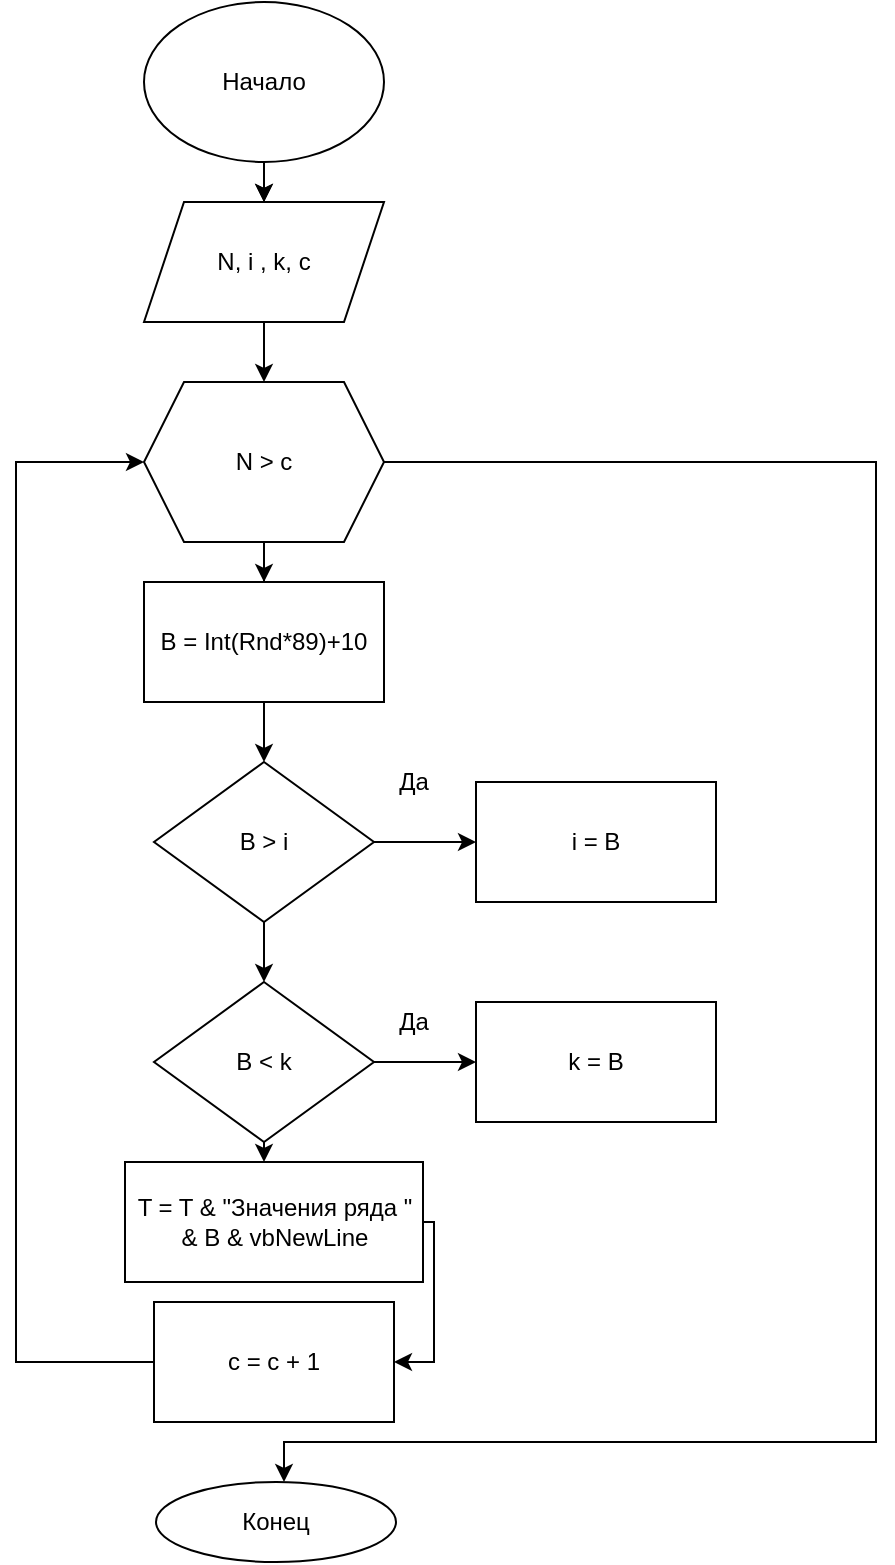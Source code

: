<mxfile version="15.2.7" type="device"><diagram id="V4s0wtmOtkqlt9YSR5yC" name="Страница 1"><mxGraphModel dx="1024" dy="592" grid="1" gridSize="10" guides="1" tooltips="1" connect="1" arrows="1" fold="1" page="1" pageScale="1" pageWidth="827" pageHeight="1169" math="0" shadow="0"><root><mxCell id="0"/><mxCell id="1" parent="0"/><mxCell id="vB_fgO0X-tghzCVarDYp-7" style="edgeStyle=orthogonalEdgeStyle;rounded=0;orthogonalLoop=1;jettySize=auto;html=1;" parent="1" source="vB_fgO0X-tghzCVarDYp-2" target="vB_fgO0X-tghzCVarDYp-8" edge="1"><mxGeometry relative="1" as="geometry"><mxPoint x="420" y="330" as="targetPoint"/></mxGeometry></mxCell><mxCell id="vB_fgO0X-tghzCVarDYp-30" style="edgeStyle=orthogonalEdgeStyle;rounded=0;orthogonalLoop=1;jettySize=auto;html=1;" parent="1" source="vB_fgO0X-tghzCVarDYp-2" edge="1"><mxGeometry relative="1" as="geometry"><mxPoint x="424" y="740" as="targetPoint"/><Array as="points"><mxPoint x="720" y="230"/><mxPoint x="720" y="720"/><mxPoint x="424" y="720"/></Array></mxGeometry></mxCell><mxCell id="vB_fgO0X-tghzCVarDYp-2" value="N &amp;gt; c" style="shape=hexagon;perimeter=hexagonPerimeter2;whiteSpace=wrap;html=1;fixedSize=1;" parent="1" vertex="1"><mxGeometry x="354" y="190" width="120" height="80" as="geometry"/></mxCell><mxCell id="vB_fgO0X-tghzCVarDYp-4" style="edgeStyle=orthogonalEdgeStyle;rounded=0;orthogonalLoop=1;jettySize=auto;html=1;" parent="1" source="vB_fgO0X-tghzCVarDYp-3" target="vB_fgO0X-tghzCVarDYp-5" edge="1"><mxGeometry relative="1" as="geometry"><mxPoint x="414" y="120" as="targetPoint"/></mxGeometry></mxCell><mxCell id="vB_fgO0X-tghzCVarDYp-18" value="" style="edgeStyle=orthogonalEdgeStyle;rounded=0;orthogonalLoop=1;jettySize=auto;html=1;" parent="1" source="vB_fgO0X-tghzCVarDYp-3" target="vB_fgO0X-tghzCVarDYp-5" edge="1"><mxGeometry relative="1" as="geometry"/></mxCell><mxCell id="vB_fgO0X-tghzCVarDYp-3" value="Начало" style="ellipse;whiteSpace=wrap;html=1;" parent="1" vertex="1"><mxGeometry x="354" width="120" height="80" as="geometry"/></mxCell><mxCell id="vB_fgO0X-tghzCVarDYp-6" style="edgeStyle=orthogonalEdgeStyle;rounded=0;orthogonalLoop=1;jettySize=auto;html=1;" parent="1" source="vB_fgO0X-tghzCVarDYp-5" target="vB_fgO0X-tghzCVarDYp-2" edge="1"><mxGeometry relative="1" as="geometry"/></mxCell><mxCell id="vB_fgO0X-tghzCVarDYp-5" value="N, i , k, c" style="shape=parallelogram;perimeter=parallelogramPerimeter;whiteSpace=wrap;html=1;fixedSize=1;" parent="1" vertex="1"><mxGeometry x="354" y="100" width="120" height="60" as="geometry"/></mxCell><mxCell id="vB_fgO0X-tghzCVarDYp-9" style="edgeStyle=orthogonalEdgeStyle;rounded=0;orthogonalLoop=1;jettySize=auto;html=1;" parent="1" source="vB_fgO0X-tghzCVarDYp-8" target="vB_fgO0X-tghzCVarDYp-19" edge="1"><mxGeometry relative="1" as="geometry"><mxPoint x="414" y="370" as="targetPoint"/></mxGeometry></mxCell><mxCell id="vB_fgO0X-tghzCVarDYp-8" value="B = Int(Rnd*89)+10" style="rounded=0;whiteSpace=wrap;html=1;" parent="1" vertex="1"><mxGeometry x="354" y="290" width="120" height="60" as="geometry"/></mxCell><mxCell id="vB_fgO0X-tghzCVarDYp-13" style="edgeStyle=orthogonalEdgeStyle;rounded=0;orthogonalLoop=1;jettySize=auto;html=1;entryX=0;entryY=0.5;entryDx=0;entryDy=0;" parent="1" source="vB_fgO0X-tghzCVarDYp-12" target="vB_fgO0X-tghzCVarDYp-2" edge="1"><mxGeometry relative="1" as="geometry"><Array as="points"><mxPoint x="290" y="680"/><mxPoint x="290" y="230"/></Array></mxGeometry></mxCell><mxCell id="vB_fgO0X-tghzCVarDYp-12" value="c = c + 1" style="rounded=0;whiteSpace=wrap;html=1;" parent="1" vertex="1"><mxGeometry x="359" y="650" width="120" height="60" as="geometry"/></mxCell><mxCell id="vB_fgO0X-tghzCVarDYp-17" value="Конец" style="ellipse;whiteSpace=wrap;html=1;" parent="1" vertex="1"><mxGeometry x="360" y="740" width="120" height="40" as="geometry"/></mxCell><mxCell id="vB_fgO0X-tghzCVarDYp-20" style="edgeStyle=orthogonalEdgeStyle;rounded=0;orthogonalLoop=1;jettySize=auto;html=1;" parent="1" source="vB_fgO0X-tghzCVarDYp-19" edge="1"><mxGeometry relative="1" as="geometry"><mxPoint x="520" y="420" as="targetPoint"/></mxGeometry></mxCell><mxCell id="vB_fgO0X-tghzCVarDYp-23" style="edgeStyle=orthogonalEdgeStyle;rounded=0;orthogonalLoop=1;jettySize=auto;html=1;" parent="1" source="vB_fgO0X-tghzCVarDYp-19" target="vB_fgO0X-tghzCVarDYp-24" edge="1"><mxGeometry relative="1" as="geometry"><mxPoint x="414" y="480" as="targetPoint"/></mxGeometry></mxCell><mxCell id="vB_fgO0X-tghzCVarDYp-19" value="B &amp;gt; i" style="rhombus;whiteSpace=wrap;html=1;" parent="1" vertex="1"><mxGeometry x="359" y="380" width="110" height="80" as="geometry"/></mxCell><mxCell id="vB_fgO0X-tghzCVarDYp-21" value="Да" style="text;html=1;strokeColor=none;fillColor=none;align=center;verticalAlign=middle;whiteSpace=wrap;rounded=0;" parent="1" vertex="1"><mxGeometry x="469" y="380" width="40" height="20" as="geometry"/></mxCell><mxCell id="vB_fgO0X-tghzCVarDYp-22" value="i = B" style="rounded=0;whiteSpace=wrap;html=1;" parent="1" vertex="1"><mxGeometry x="520" y="390" width="120" height="60" as="geometry"/></mxCell><mxCell id="vB_fgO0X-tghzCVarDYp-25" style="edgeStyle=orthogonalEdgeStyle;rounded=0;orthogonalLoop=1;jettySize=auto;html=1;" parent="1" source="vB_fgO0X-tghzCVarDYp-24" edge="1"><mxGeometry relative="1" as="geometry"><mxPoint x="520" y="530" as="targetPoint"/></mxGeometry></mxCell><mxCell id="vB_fgO0X-tghzCVarDYp-28" style="edgeStyle=orthogonalEdgeStyle;rounded=0;orthogonalLoop=1;jettySize=auto;html=1;" parent="1" source="vB_fgO0X-tghzCVarDYp-24" edge="1" target="l7yzqmlJJ0Y3LzI7Fe3G-1"><mxGeometry relative="1" as="geometry"><mxPoint x="414" y="590" as="targetPoint"/><Array as="points"><mxPoint x="414" y="590"/><mxPoint x="414" y="590"/></Array></mxGeometry></mxCell><mxCell id="vB_fgO0X-tghzCVarDYp-24" value="B &amp;lt; k" style="rhombus;whiteSpace=wrap;html=1;" parent="1" vertex="1"><mxGeometry x="359" y="490" width="110" height="80" as="geometry"/></mxCell><mxCell id="vB_fgO0X-tghzCVarDYp-26" value="Да" style="text;html=1;strokeColor=none;fillColor=none;align=center;verticalAlign=middle;whiteSpace=wrap;rounded=0;" parent="1" vertex="1"><mxGeometry x="469" y="500" width="40" height="20" as="geometry"/></mxCell><mxCell id="vB_fgO0X-tghzCVarDYp-27" value="k = B" style="rounded=0;whiteSpace=wrap;html=1;" parent="1" vertex="1"><mxGeometry x="520" y="500" width="120" height="60" as="geometry"/></mxCell><mxCell id="l7yzqmlJJ0Y3LzI7Fe3G-2" style="edgeStyle=orthogonalEdgeStyle;rounded=0;orthogonalLoop=1;jettySize=auto;html=1;entryX=1;entryY=0.5;entryDx=0;entryDy=0;" edge="1" parent="1" source="l7yzqmlJJ0Y3LzI7Fe3G-1" target="vB_fgO0X-tghzCVarDYp-12"><mxGeometry relative="1" as="geometry"><Array as="points"><mxPoint x="499" y="610"/><mxPoint x="499" y="680"/></Array></mxGeometry></mxCell><mxCell id="l7yzqmlJJ0Y3LzI7Fe3G-1" value="T = T &amp;amp; &quot;Значения ряда &quot; &amp;amp; B &amp;amp; vbNewLine" style="rounded=0;whiteSpace=wrap;html=1;" vertex="1" parent="1"><mxGeometry x="344.5" y="580" width="149" height="60" as="geometry"/></mxCell></root></mxGraphModel></diagram></mxfile>